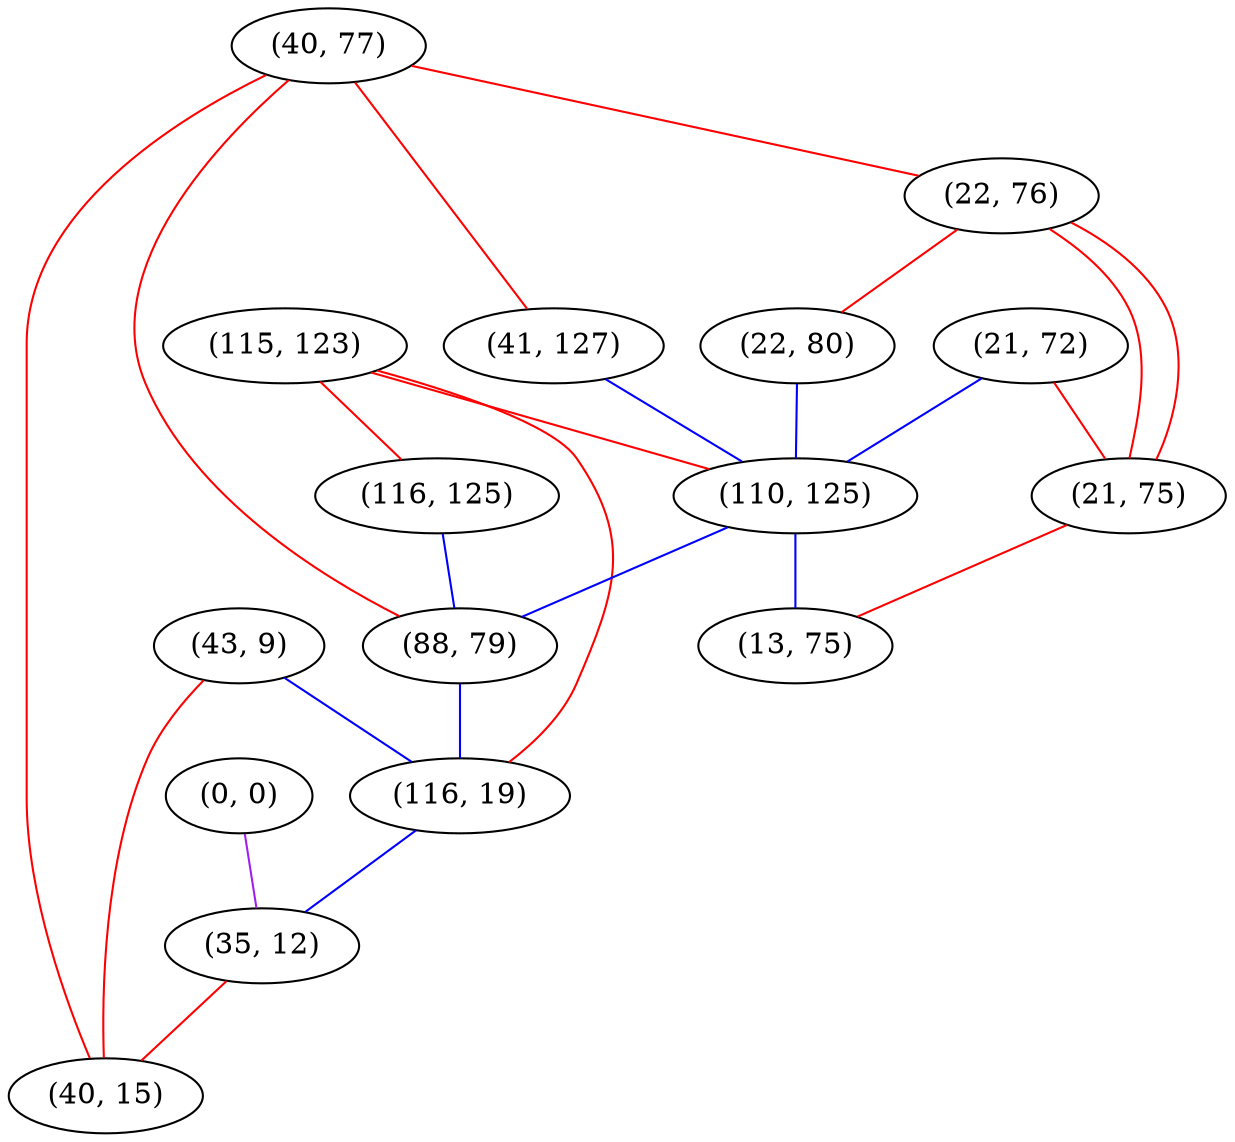 graph "" {
"(43, 9)";
"(40, 77)";
"(22, 76)";
"(41, 127)";
"(22, 80)";
"(21, 72)";
"(115, 123)";
"(116, 125)";
"(110, 125)";
"(0, 0)";
"(88, 79)";
"(116, 19)";
"(21, 75)";
"(35, 12)";
"(40, 15)";
"(13, 75)";
"(43, 9)" -- "(116, 19)"  [color=blue, key=0, weight=3];
"(43, 9)" -- "(40, 15)"  [color=red, key=0, weight=1];
"(40, 77)" -- "(22, 76)"  [color=red, key=0, weight=1];
"(40, 77)" -- "(40, 15)"  [color=red, key=0, weight=1];
"(40, 77)" -- "(88, 79)"  [color=red, key=0, weight=1];
"(40, 77)" -- "(41, 127)"  [color=red, key=0, weight=1];
"(22, 76)" -- "(22, 80)"  [color=red, key=0, weight=1];
"(22, 76)" -- "(21, 75)"  [color=red, key=0, weight=1];
"(22, 76)" -- "(21, 75)"  [color=red, key=1, weight=1];
"(41, 127)" -- "(110, 125)"  [color=blue, key=0, weight=3];
"(22, 80)" -- "(110, 125)"  [color=blue, key=0, weight=3];
"(21, 72)" -- "(110, 125)"  [color=blue, key=0, weight=3];
"(21, 72)" -- "(21, 75)"  [color=red, key=0, weight=1];
"(115, 123)" -- "(116, 125)"  [color=red, key=0, weight=1];
"(115, 123)" -- "(116, 19)"  [color=red, key=0, weight=1];
"(115, 123)" -- "(110, 125)"  [color=red, key=0, weight=1];
"(116, 125)" -- "(88, 79)"  [color=blue, key=0, weight=3];
"(110, 125)" -- "(88, 79)"  [color=blue, key=0, weight=3];
"(110, 125)" -- "(13, 75)"  [color=blue, key=0, weight=3];
"(0, 0)" -- "(35, 12)"  [color=purple, key=0, weight=4];
"(88, 79)" -- "(116, 19)"  [color=blue, key=0, weight=3];
"(116, 19)" -- "(35, 12)"  [color=blue, key=0, weight=3];
"(21, 75)" -- "(13, 75)"  [color=red, key=0, weight=1];
"(35, 12)" -- "(40, 15)"  [color=red, key=0, weight=1];
}
